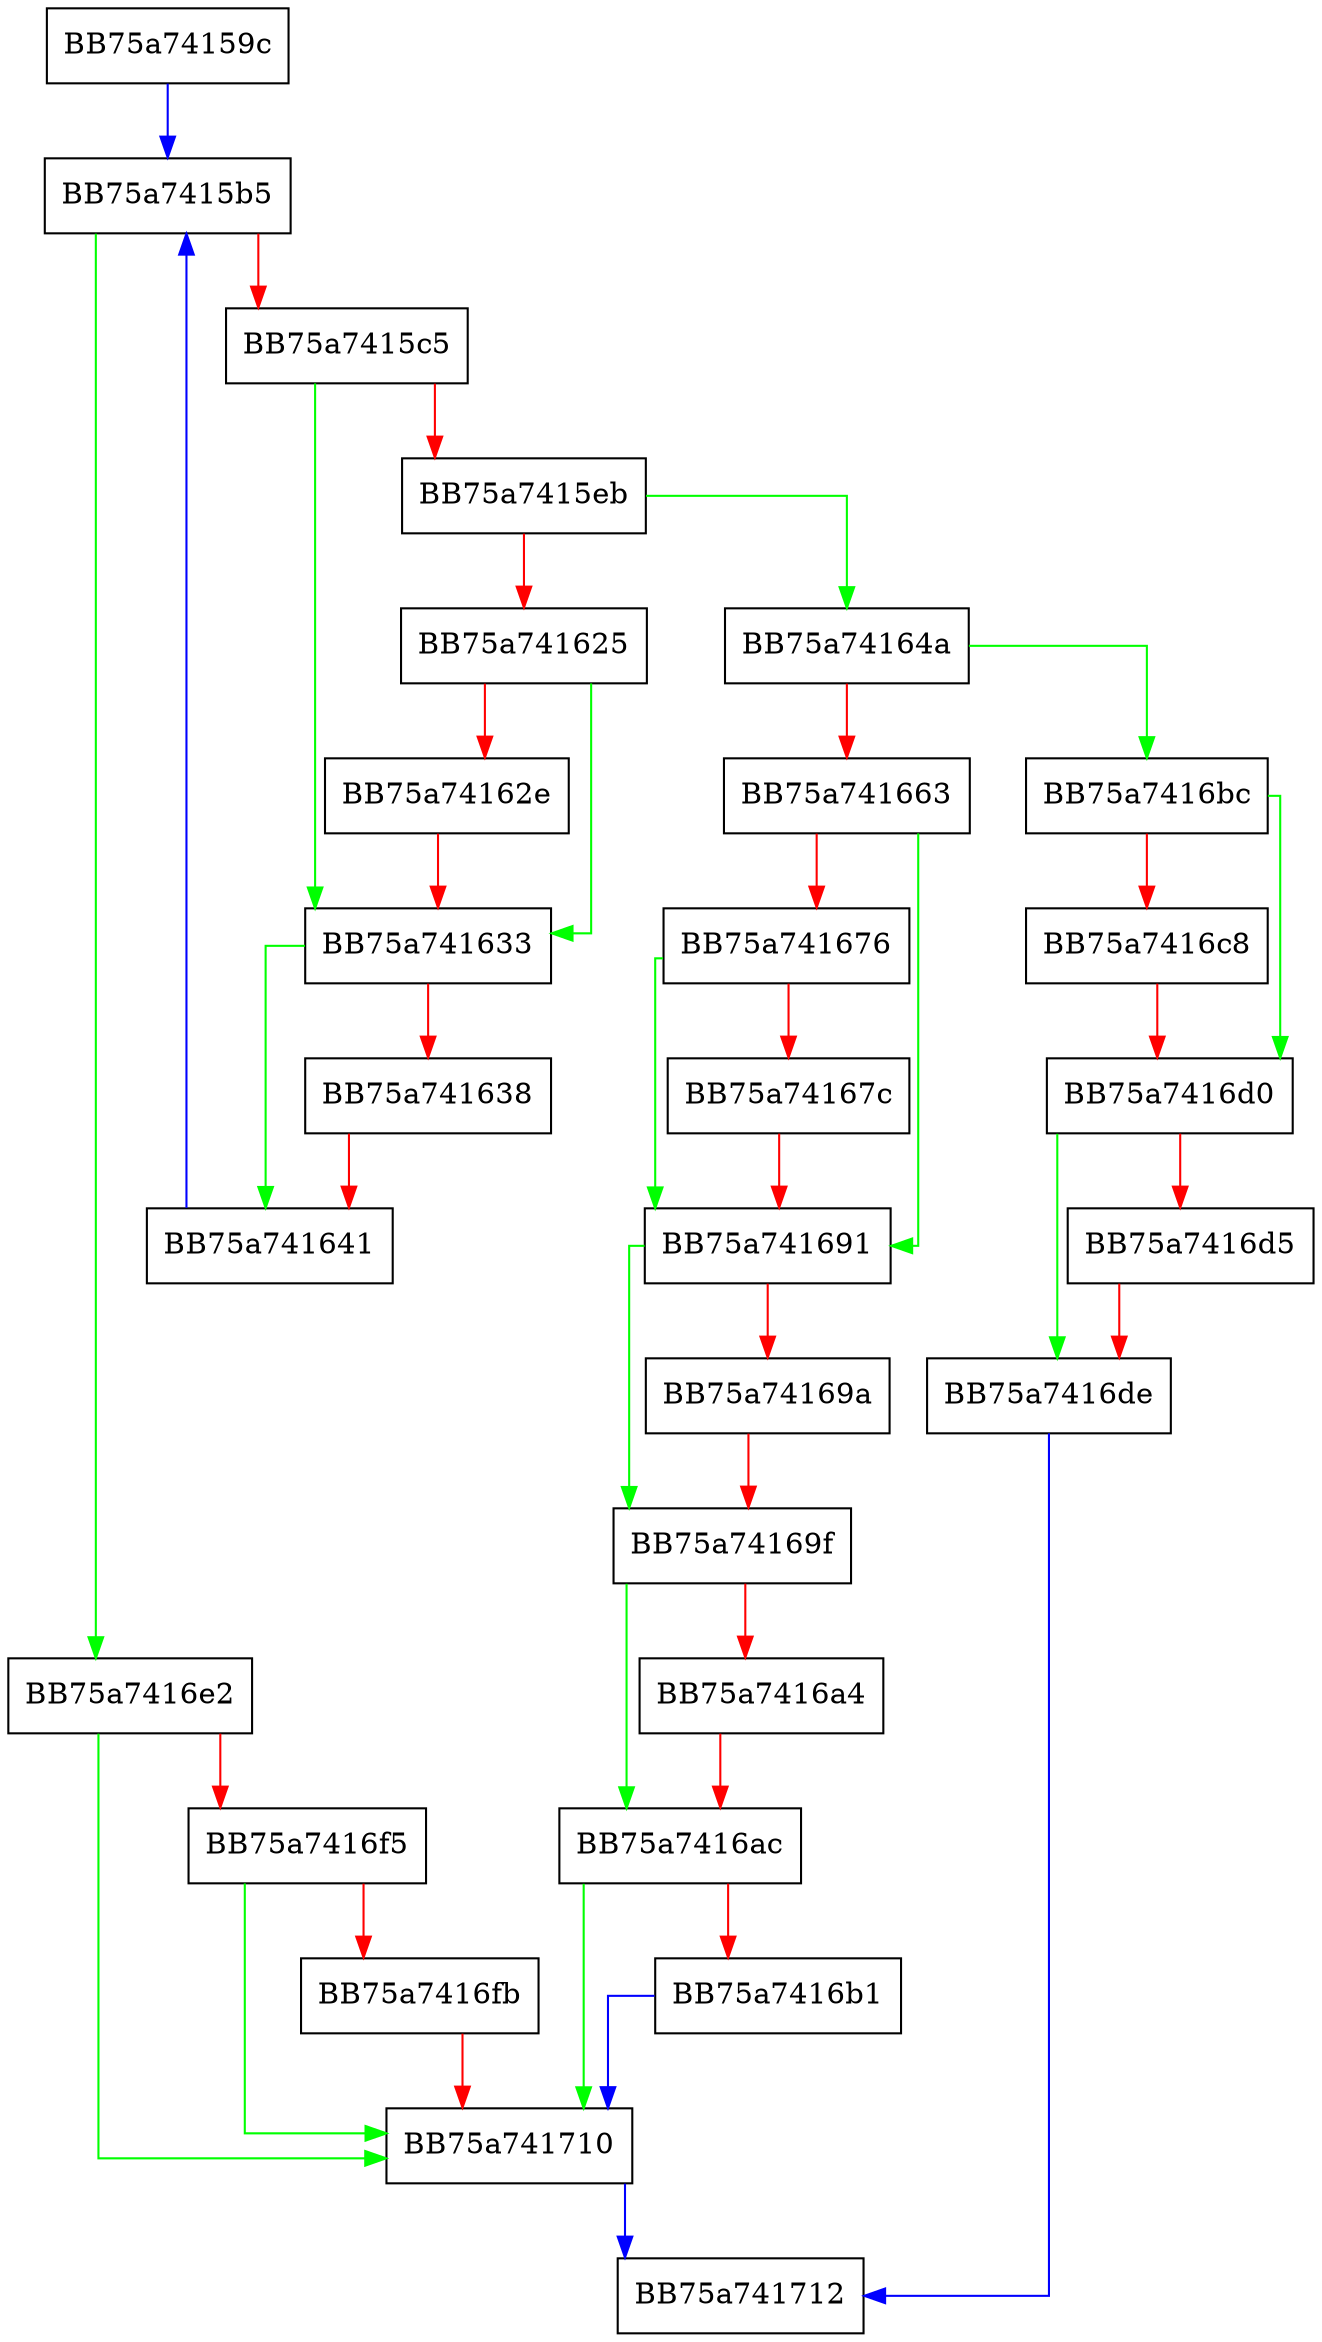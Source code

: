 digraph GetOrgIdKey {
  node [shape="box"];
  graph [splines=ortho];
  BB75a74159c -> BB75a7415b5 [color="blue"];
  BB75a7415b5 -> BB75a7416e2 [color="green"];
  BB75a7415b5 -> BB75a7415c5 [color="red"];
  BB75a7415c5 -> BB75a741633 [color="green"];
  BB75a7415c5 -> BB75a7415eb [color="red"];
  BB75a7415eb -> BB75a74164a [color="green"];
  BB75a7415eb -> BB75a741625 [color="red"];
  BB75a741625 -> BB75a741633 [color="green"];
  BB75a741625 -> BB75a74162e [color="red"];
  BB75a74162e -> BB75a741633 [color="red"];
  BB75a741633 -> BB75a741641 [color="green"];
  BB75a741633 -> BB75a741638 [color="red"];
  BB75a741638 -> BB75a741641 [color="red"];
  BB75a741641 -> BB75a7415b5 [color="blue"];
  BB75a74164a -> BB75a7416bc [color="green"];
  BB75a74164a -> BB75a741663 [color="red"];
  BB75a741663 -> BB75a741691 [color="green"];
  BB75a741663 -> BB75a741676 [color="red"];
  BB75a741676 -> BB75a741691 [color="green"];
  BB75a741676 -> BB75a74167c [color="red"];
  BB75a74167c -> BB75a741691 [color="red"];
  BB75a741691 -> BB75a74169f [color="green"];
  BB75a741691 -> BB75a74169a [color="red"];
  BB75a74169a -> BB75a74169f [color="red"];
  BB75a74169f -> BB75a7416ac [color="green"];
  BB75a74169f -> BB75a7416a4 [color="red"];
  BB75a7416a4 -> BB75a7416ac [color="red"];
  BB75a7416ac -> BB75a741710 [color="green"];
  BB75a7416ac -> BB75a7416b1 [color="red"];
  BB75a7416b1 -> BB75a741710 [color="blue"];
  BB75a7416bc -> BB75a7416d0 [color="green"];
  BB75a7416bc -> BB75a7416c8 [color="red"];
  BB75a7416c8 -> BB75a7416d0 [color="red"];
  BB75a7416d0 -> BB75a7416de [color="green"];
  BB75a7416d0 -> BB75a7416d5 [color="red"];
  BB75a7416d5 -> BB75a7416de [color="red"];
  BB75a7416de -> BB75a741712 [color="blue"];
  BB75a7416e2 -> BB75a741710 [color="green"];
  BB75a7416e2 -> BB75a7416f5 [color="red"];
  BB75a7416f5 -> BB75a741710 [color="green"];
  BB75a7416f5 -> BB75a7416fb [color="red"];
  BB75a7416fb -> BB75a741710 [color="red"];
  BB75a741710 -> BB75a741712 [color="blue"];
}